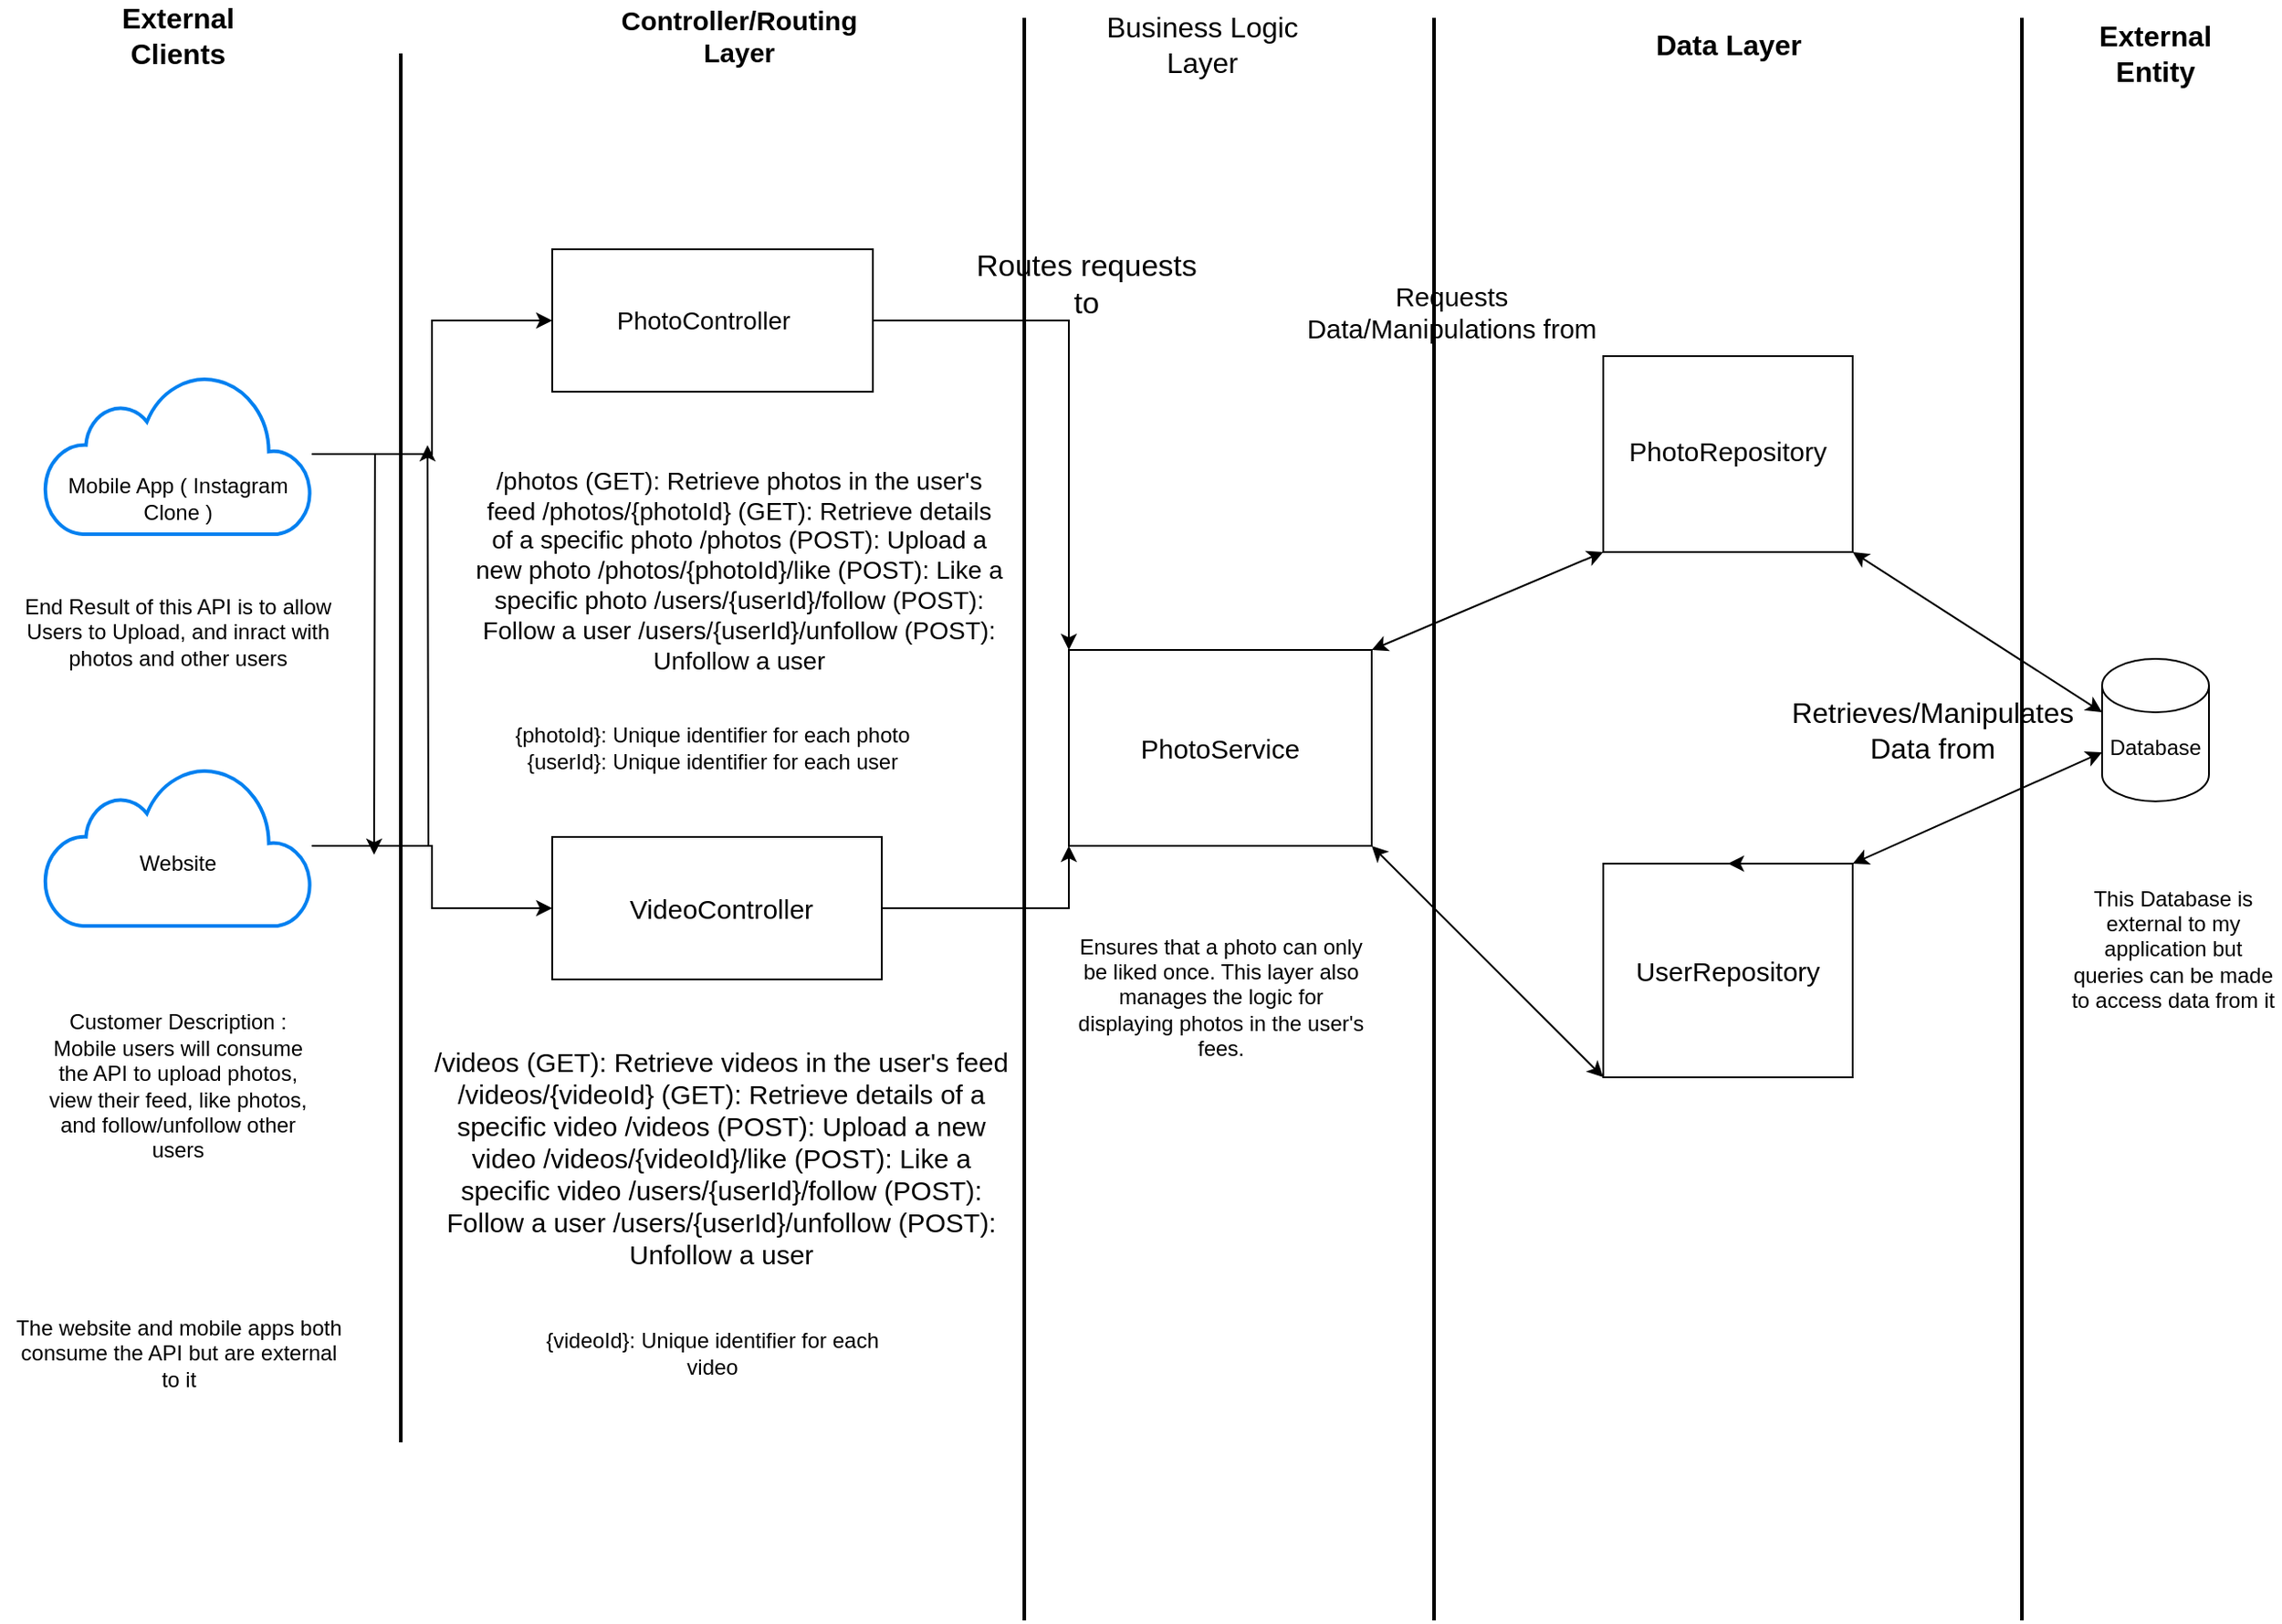 <mxfile version="23.1.8" type="github">
  <diagram name="Page-1" id="JFRKJEgqMgph9xW6P5yi">
    <mxGraphModel dx="1784" dy="1226" grid="1" gridSize="10" guides="1" tooltips="1" connect="1" arrows="1" fold="1" page="1" pageScale="1" pageWidth="850" pageHeight="1100" math="0" shadow="0">
      <root>
        <mxCell id="0" />
        <mxCell id="1" parent="0" />
        <mxCell id="HTw3sV0ZwZtI-GVUHRbt-1" value="" style="shape=cylinder3;whiteSpace=wrap;html=1;boundedLbl=1;backgroundOutline=1;size=15;" vertex="1" parent="1">
          <mxGeometry x="730" y="460" width="60" height="80" as="geometry" />
        </mxCell>
        <mxCell id="HTw3sV0ZwZtI-GVUHRbt-2" value="Database" style="text;strokeColor=none;align=center;fillColor=none;html=1;verticalAlign=middle;whiteSpace=wrap;rounded=0;" vertex="1" parent="1">
          <mxGeometry x="730" y="490" width="60" height="40" as="geometry" />
        </mxCell>
        <mxCell id="HTw3sV0ZwZtI-GVUHRbt-3" value="" style="line;strokeWidth=2;direction=south;html=1;" vertex="1" parent="1">
          <mxGeometry x="680" y="100" width="10" height="900" as="geometry" />
        </mxCell>
        <mxCell id="HTw3sV0ZwZtI-GVUHRbt-4" value="&lt;font style=&quot;font-size: 16px;&quot;&gt;&lt;b&gt;External Entity&lt;/b&gt;&lt;/font&gt;" style="text;strokeColor=none;align=center;fillColor=none;html=1;verticalAlign=middle;whiteSpace=wrap;rounded=0;" vertex="1" parent="1">
          <mxGeometry x="705" y="100" width="110" height="40" as="geometry" />
        </mxCell>
        <mxCell id="HTw3sV0ZwZtI-GVUHRbt-27" style="edgeStyle=orthogonalEdgeStyle;rounded=0;orthogonalLoop=1;jettySize=auto;html=1;" edge="1" parent="1" source="HTw3sV0ZwZtI-GVUHRbt-5" target="HTw3sV0ZwZtI-GVUHRbt-11">
          <mxGeometry relative="1" as="geometry" />
        </mxCell>
        <mxCell id="HTw3sV0ZwZtI-GVUHRbt-30" style="edgeStyle=orthogonalEdgeStyle;rounded=0;orthogonalLoop=1;jettySize=auto;html=1;" edge="1" parent="1" source="HTw3sV0ZwZtI-GVUHRbt-5">
          <mxGeometry relative="1" as="geometry">
            <mxPoint x="-240.0" y="570" as="targetPoint" />
          </mxGeometry>
        </mxCell>
        <mxCell id="HTw3sV0ZwZtI-GVUHRbt-5" value="" style="html=1;verticalLabelPosition=bottom;align=center;labelBackgroundColor=#ffffff;verticalAlign=top;strokeWidth=2;strokeColor=#0080F0;shadow=0;dashed=0;shape=mxgraph.ios7.icons.cloud;" vertex="1" parent="1">
          <mxGeometry x="-425" y="300" width="150" height="90" as="geometry" />
        </mxCell>
        <mxCell id="HTw3sV0ZwZtI-GVUHRbt-6" value="Mobile App ( Instagram Clone )" style="text;strokeColor=none;align=center;fillColor=none;html=1;verticalAlign=middle;whiteSpace=wrap;rounded=0;" vertex="1" parent="1">
          <mxGeometry x="-415" y="350" width="130" height="40" as="geometry" />
        </mxCell>
        <mxCell id="HTw3sV0ZwZtI-GVUHRbt-7" value="&lt;font style=&quot;font-size: 16px;&quot;&gt;&lt;b&gt;External Clients&lt;/b&gt;&lt;/font&gt;" style="text;strokeColor=none;align=center;fillColor=none;html=1;verticalAlign=middle;whiteSpace=wrap;rounded=0;" vertex="1" parent="1">
          <mxGeometry x="-380" y="100" width="60" height="20" as="geometry" />
        </mxCell>
        <mxCell id="HTw3sV0ZwZtI-GVUHRbt-28" style="edgeStyle=orthogonalEdgeStyle;rounded=0;orthogonalLoop=1;jettySize=auto;html=1;entryX=0;entryY=0.5;entryDx=0;entryDy=0;" edge="1" parent="1" source="HTw3sV0ZwZtI-GVUHRbt-8" target="HTw3sV0ZwZtI-GVUHRbt-13">
          <mxGeometry relative="1" as="geometry" />
        </mxCell>
        <mxCell id="HTw3sV0ZwZtI-GVUHRbt-29" style="edgeStyle=orthogonalEdgeStyle;rounded=0;orthogonalLoop=1;jettySize=auto;html=1;" edge="1" parent="1" source="HTw3sV0ZwZtI-GVUHRbt-8">
          <mxGeometry relative="1" as="geometry">
            <mxPoint x="-210.0" y="340" as="targetPoint" />
          </mxGeometry>
        </mxCell>
        <mxCell id="HTw3sV0ZwZtI-GVUHRbt-8" value="" style="html=1;verticalLabelPosition=bottom;align=center;labelBackgroundColor=#ffffff;verticalAlign=top;strokeWidth=2;strokeColor=#0080F0;shadow=0;dashed=0;shape=mxgraph.ios7.icons.cloud;" vertex="1" parent="1">
          <mxGeometry x="-425" y="520" width="150" height="90" as="geometry" />
        </mxCell>
        <mxCell id="HTw3sV0ZwZtI-GVUHRbt-9" value="Website" style="text;strokeColor=none;align=center;fillColor=none;html=1;verticalAlign=middle;whiteSpace=wrap;rounded=0;" vertex="1" parent="1">
          <mxGeometry x="-380" y="560" width="60" height="30" as="geometry" />
        </mxCell>
        <mxCell id="HTw3sV0ZwZtI-GVUHRbt-10" value="" style="line;strokeWidth=2;direction=south;html=1;" vertex="1" parent="1">
          <mxGeometry x="-230" y="120" width="10" height="780" as="geometry" />
        </mxCell>
        <mxCell id="HTw3sV0ZwZtI-GVUHRbt-31" style="edgeStyle=orthogonalEdgeStyle;rounded=0;orthogonalLoop=1;jettySize=auto;html=1;entryX=0;entryY=0;entryDx=0;entryDy=0;" edge="1" parent="1" source="HTw3sV0ZwZtI-GVUHRbt-11" target="HTw3sV0ZwZtI-GVUHRbt-25">
          <mxGeometry relative="1" as="geometry" />
        </mxCell>
        <mxCell id="HTw3sV0ZwZtI-GVUHRbt-11" value="" style="rounded=0;whiteSpace=wrap;html=1;" vertex="1" parent="1">
          <mxGeometry x="-140" y="230" width="180" height="80" as="geometry" />
        </mxCell>
        <mxCell id="HTw3sV0ZwZtI-GVUHRbt-12" value="&lt;font style=&quot;font-size: 14px;&quot;&gt;&lt;font style=&quot;font-size: 14px;&quot;&gt;PhotoCo&lt;/font&gt;ntroller&lt;/font&gt;" style="text;strokeColor=none;align=center;fillColor=none;html=1;verticalAlign=middle;whiteSpace=wrap;rounded=0;" vertex="1" parent="1">
          <mxGeometry x="-110" y="260" width="110" height="20" as="geometry" />
        </mxCell>
        <mxCell id="HTw3sV0ZwZtI-GVUHRbt-32" style="edgeStyle=orthogonalEdgeStyle;rounded=0;orthogonalLoop=1;jettySize=auto;html=1;exitX=1;exitY=1;exitDx=0;exitDy=0;" edge="1" parent="1" source="HTw3sV0ZwZtI-GVUHRbt-13">
          <mxGeometry relative="1" as="geometry">
            <mxPoint x="45.412" y="639.882" as="targetPoint" />
          </mxGeometry>
        </mxCell>
        <mxCell id="HTw3sV0ZwZtI-GVUHRbt-33" style="edgeStyle=orthogonalEdgeStyle;rounded=0;orthogonalLoop=1;jettySize=auto;html=1;entryX=0;entryY=1;entryDx=0;entryDy=0;" edge="1" parent="1" source="HTw3sV0ZwZtI-GVUHRbt-13" target="HTw3sV0ZwZtI-GVUHRbt-25">
          <mxGeometry relative="1" as="geometry" />
        </mxCell>
        <mxCell id="HTw3sV0ZwZtI-GVUHRbt-13" value="" style="rounded=0;whiteSpace=wrap;html=1;" vertex="1" parent="1">
          <mxGeometry x="-140" y="560" width="185" height="80" as="geometry" />
        </mxCell>
        <mxCell id="HTw3sV0ZwZtI-GVUHRbt-14" value="&lt;font style=&quot;font-size: 15px;&quot;&gt;VideoController&lt;/font&gt;" style="text;strokeColor=none;align=center;fillColor=none;html=1;verticalAlign=middle;whiteSpace=wrap;rounded=0;" vertex="1" parent="1">
          <mxGeometry x="-110" y="590" width="130" height="20" as="geometry" />
        </mxCell>
        <mxCell id="HTw3sV0ZwZtI-GVUHRbt-17" value="&lt;font style=&quot;font-size: 15px;&quot;&gt;&lt;b&gt;Controller/Routing Layer&lt;/b&gt;&lt;/font&gt;" style="text;strokeColor=none;align=center;fillColor=none;html=1;verticalAlign=middle;whiteSpace=wrap;rounded=0;" vertex="1" parent="1">
          <mxGeometry x="-95" y="90" width="120" height="40" as="geometry" />
        </mxCell>
        <mxCell id="HTw3sV0ZwZtI-GVUHRbt-18" value="End Result of this API is to allow Users to Upload, and inract with photos and other users" style="text;strokeColor=none;align=center;fillColor=none;html=1;verticalAlign=middle;whiteSpace=wrap;rounded=0;" vertex="1" parent="1">
          <mxGeometry x="-450" y="420" width="200" height="50" as="geometry" />
        </mxCell>
        <mxCell id="HTw3sV0ZwZtI-GVUHRbt-19" value="Customer Description : Mobile users will consume the API to upload photos, view their feed, like photos, and follow/unfollow other users" style="text;strokeColor=none;align=center;fillColor=none;html=1;verticalAlign=middle;whiteSpace=wrap;rounded=0;" vertex="1" parent="1">
          <mxGeometry x="-430" y="680" width="160" height="40" as="geometry" />
        </mxCell>
        <mxCell id="HTw3sV0ZwZtI-GVUHRbt-20" value="&lt;font style=&quot;font-size: 14px;&quot;&gt;/photos (GET): Retrieve photos in the user&#39;s feed /photos/{photoId} (GET): Retrieve details of a specific photo /photos (POST): Upload a new photo /photos/{photoId}/like (POST): Like a specific photo /users/{userId}/follow (POST): Follow a user /users/{userId}/unfollow (POST): Unfollow a user&lt;/font&gt;" style="text;strokeColor=none;align=center;fillColor=none;html=1;verticalAlign=middle;whiteSpace=wrap;rounded=0;" vertex="1" parent="1">
          <mxGeometry x="-185" y="350" width="300" height="120" as="geometry" />
        </mxCell>
        <mxCell id="HTw3sV0ZwZtI-GVUHRbt-21" value="&lt;font style=&quot;font-size: 15px;&quot;&gt;/videos (GET): Retrieve videos in the user&#39;s feed /videos/{videoId} (GET): Retrieve details of a specific video /videos (POST): Upload a new video /videos/{videoId}/like (POST): Like a specific video /users/{userId}/follow (POST): Follow a user /users/{userId}/unfollow (POST): Unfollow a user&lt;/font&gt;" style="text;strokeColor=none;align=center;fillColor=none;html=1;verticalAlign=middle;whiteSpace=wrap;rounded=0;" vertex="1" parent="1">
          <mxGeometry x="-210" y="670" width="330" height="140" as="geometry" />
        </mxCell>
        <mxCell id="HTw3sV0ZwZtI-GVUHRbt-22" value="{photoId}: Unique identifier for each photo {userId}: Unique identifier for each user" style="text;strokeColor=none;align=center;fillColor=none;html=1;verticalAlign=middle;whiteSpace=wrap;rounded=0;" vertex="1" parent="1">
          <mxGeometry x="-170" y="480" width="240" height="60" as="geometry" />
        </mxCell>
        <mxCell id="HTw3sV0ZwZtI-GVUHRbt-23" value="{videoId}: Unique identifier for each video" style="text;strokeColor=none;align=center;fillColor=none;html=1;verticalAlign=middle;whiteSpace=wrap;rounded=0;" vertex="1" parent="1">
          <mxGeometry x="-145" y="830" width="190" height="40" as="geometry" />
        </mxCell>
        <mxCell id="HTw3sV0ZwZtI-GVUHRbt-24" value="" style="line;strokeWidth=2;direction=south;html=1;" vertex="1" parent="1">
          <mxGeometry x="120" y="100" width="10" height="900" as="geometry" />
        </mxCell>
        <mxCell id="HTw3sV0ZwZtI-GVUHRbt-25" value="" style="rounded=0;whiteSpace=wrap;html=1;" vertex="1" parent="1">
          <mxGeometry x="150" y="455" width="170" height="110" as="geometry" />
        </mxCell>
        <mxCell id="HTw3sV0ZwZtI-GVUHRbt-26" value="&lt;font style=&quot;font-size: 15px;&quot;&gt;PhotoService&lt;/font&gt;" style="text;strokeColor=none;align=center;fillColor=none;html=1;verticalAlign=middle;whiteSpace=wrap;rounded=0;" vertex="1" parent="1">
          <mxGeometry x="185" y="480" width="100" height="60" as="geometry" />
        </mxCell>
        <mxCell id="HTw3sV0ZwZtI-GVUHRbt-34" value="&lt;font style=&quot;font-size: 16px;&quot;&gt;Business Logic Layer&lt;/font&gt;" style="text;strokeColor=none;align=center;fillColor=none;html=1;verticalAlign=middle;whiteSpace=wrap;rounded=0;" vertex="1" parent="1">
          <mxGeometry x="170" y="110" width="110" height="10" as="geometry" />
        </mxCell>
        <mxCell id="HTw3sV0ZwZtI-GVUHRbt-35" value="Ensures that a photo can only be liked once. This layer also manages the logic for displaying photos in the user&#39;s fees." style="text;strokeColor=none;align=center;fillColor=none;html=1;verticalAlign=middle;whiteSpace=wrap;rounded=0;" vertex="1" parent="1">
          <mxGeometry x="152.5" y="630" width="165" height="40" as="geometry" />
        </mxCell>
        <mxCell id="HTw3sV0ZwZtI-GVUHRbt-36" value="" style="line;strokeWidth=2;direction=south;html=1;" vertex="1" parent="1">
          <mxGeometry x="350" y="100" width="10" height="900" as="geometry" />
        </mxCell>
        <mxCell id="HTw3sV0ZwZtI-GVUHRbt-37" value="" style="rounded=0;whiteSpace=wrap;html=1;" vertex="1" parent="1">
          <mxGeometry x="450" y="290" width="140" height="110" as="geometry" />
        </mxCell>
        <mxCell id="HTw3sV0ZwZtI-GVUHRbt-38" value="&lt;font style=&quot;font-size: 15px;&quot;&gt;PhotoRepository&lt;/font&gt;" style="text;strokeColor=none;align=center;fillColor=none;html=1;verticalAlign=middle;whiteSpace=wrap;rounded=0;" vertex="1" parent="1">
          <mxGeometry x="470" y="325" width="100" height="35" as="geometry" />
        </mxCell>
        <mxCell id="HTw3sV0ZwZtI-GVUHRbt-39" value="" style="rounded=0;whiteSpace=wrap;html=1;" vertex="1" parent="1">
          <mxGeometry x="450" y="575" width="140" height="120" as="geometry" />
        </mxCell>
        <mxCell id="HTw3sV0ZwZtI-GVUHRbt-41" value="&lt;font style=&quot;font-size: 15px;&quot;&gt;UserRepository&lt;/font&gt;" style="text;strokeColor=none;align=center;fillColor=none;html=1;verticalAlign=middle;whiteSpace=wrap;rounded=0;" vertex="1" parent="1">
          <mxGeometry x="470" y="620" width="100" height="30" as="geometry" />
        </mxCell>
        <mxCell id="HTw3sV0ZwZtI-GVUHRbt-42" value="" style="endArrow=classic;startArrow=classic;html=1;rounded=0;entryX=0;entryY=1;entryDx=0;entryDy=0;exitX=1;exitY=0;exitDx=0;exitDy=0;" edge="1" parent="1" source="HTw3sV0ZwZtI-GVUHRbt-25" target="HTw3sV0ZwZtI-GVUHRbt-37">
          <mxGeometry width="50" height="50" relative="1" as="geometry">
            <mxPoint x="210" y="460" as="sourcePoint" />
            <mxPoint x="260" y="410" as="targetPoint" />
            <Array as="points" />
          </mxGeometry>
        </mxCell>
        <mxCell id="HTw3sV0ZwZtI-GVUHRbt-43" value="" style="endArrow=classic;startArrow=classic;html=1;rounded=0;exitX=1;exitY=1;exitDx=0;exitDy=0;entryX=0;entryY=1;entryDx=0;entryDy=0;" edge="1" parent="1" source="HTw3sV0ZwZtI-GVUHRbt-25" target="HTw3sV0ZwZtI-GVUHRbt-39">
          <mxGeometry width="50" height="50" relative="1" as="geometry">
            <mxPoint x="210" y="460" as="sourcePoint" />
            <mxPoint x="260" y="410" as="targetPoint" />
          </mxGeometry>
        </mxCell>
        <mxCell id="HTw3sV0ZwZtI-GVUHRbt-44" style="edgeStyle=orthogonalEdgeStyle;rounded=0;orthogonalLoop=1;jettySize=auto;html=1;exitX=0.75;exitY=0;exitDx=0;exitDy=0;entryX=0.5;entryY=0;entryDx=0;entryDy=0;" edge="1" parent="1" source="HTw3sV0ZwZtI-GVUHRbt-39" target="HTw3sV0ZwZtI-GVUHRbt-39">
          <mxGeometry relative="1" as="geometry" />
        </mxCell>
        <mxCell id="HTw3sV0ZwZtI-GVUHRbt-45" value="" style="endArrow=classic;startArrow=classic;html=1;rounded=0;exitX=0;exitY=0;exitDx=0;exitDy=0;entryX=1;entryY=1;entryDx=0;entryDy=0;" edge="1" parent="1" source="HTw3sV0ZwZtI-GVUHRbt-2" target="HTw3sV0ZwZtI-GVUHRbt-37">
          <mxGeometry width="50" height="50" relative="1" as="geometry">
            <mxPoint x="530" y="460" as="sourcePoint" />
            <mxPoint x="580" y="410" as="targetPoint" />
          </mxGeometry>
        </mxCell>
        <mxCell id="HTw3sV0ZwZtI-GVUHRbt-46" value="" style="endArrow=classic;startArrow=classic;html=1;rounded=0;exitX=1;exitY=0;exitDx=0;exitDy=0;entryX=0;entryY=0;entryDx=0;entryDy=52.5;entryPerimeter=0;" edge="1" parent="1" source="HTw3sV0ZwZtI-GVUHRbt-39" target="HTw3sV0ZwZtI-GVUHRbt-1">
          <mxGeometry width="50" height="50" relative="1" as="geometry">
            <mxPoint x="530" y="460" as="sourcePoint" />
            <mxPoint x="580" y="410" as="targetPoint" />
          </mxGeometry>
        </mxCell>
        <mxCell id="HTw3sV0ZwZtI-GVUHRbt-47" value="&lt;font style=&quot;font-size: 16px;&quot;&gt;&lt;b&gt;Data Layer&lt;/b&gt;&lt;/font&gt;" style="text;strokeColor=none;align=center;fillColor=none;html=1;verticalAlign=middle;whiteSpace=wrap;rounded=0;" vertex="1" parent="1">
          <mxGeometry x="462.5" y="100" width="115" height="30" as="geometry" />
        </mxCell>
        <mxCell id="HTw3sV0ZwZtI-GVUHRbt-48" value="This Database is external to my application but queries can be made to access data from it" style="text;strokeColor=none;align=center;fillColor=none;html=1;verticalAlign=middle;whiteSpace=wrap;rounded=0;" vertex="1" parent="1">
          <mxGeometry x="710" y="575" width="120" height="95" as="geometry" />
        </mxCell>
        <mxCell id="HTw3sV0ZwZtI-GVUHRbt-49" value="&lt;font style=&quot;font-size: 16px;&quot;&gt;Retrieves/Manipulates Data from&lt;/font&gt;" style="text;strokeColor=none;align=center;fillColor=none;html=1;verticalAlign=middle;whiteSpace=wrap;rounded=0;" vertex="1" parent="1">
          <mxGeometry x="550" y="495" width="170" height="10" as="geometry" />
        </mxCell>
        <mxCell id="HTw3sV0ZwZtI-GVUHRbt-50" value="&lt;font style=&quot;font-size: 15px;&quot;&gt;Requests Data/Manipulations from&lt;/font&gt;" style="text;strokeColor=none;align=center;fillColor=none;html=1;verticalAlign=middle;whiteSpace=wrap;rounded=0;" vertex="1" parent="1">
          <mxGeometry x="280" y="240" width="170" height="50" as="geometry" />
        </mxCell>
        <mxCell id="HTw3sV0ZwZtI-GVUHRbt-51" value="&lt;font style=&quot;font-size: 17px;&quot;&gt;Routes requests to&lt;/font&gt;" style="text;strokeColor=none;align=center;fillColor=none;html=1;verticalAlign=middle;whiteSpace=wrap;rounded=0;" vertex="1" parent="1">
          <mxGeometry x="90" y="230" width="140" height="40" as="geometry" />
        </mxCell>
        <mxCell id="HTw3sV0ZwZtI-GVUHRbt-52" value="The website and mobile apps both consume the API but are external to it" style="text;strokeColor=none;align=center;fillColor=none;html=1;verticalAlign=middle;whiteSpace=wrap;rounded=0;" vertex="1" parent="1">
          <mxGeometry x="-442.5" y="815" width="185" height="70" as="geometry" />
        </mxCell>
      </root>
    </mxGraphModel>
  </diagram>
</mxfile>
